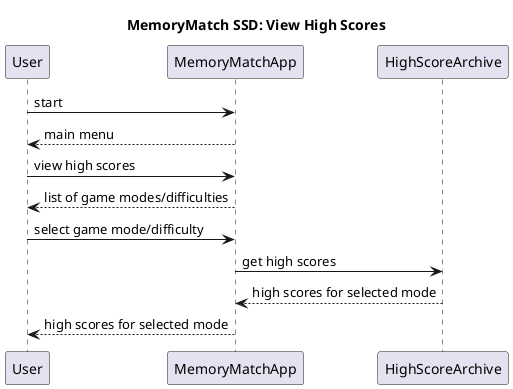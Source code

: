@startuml
title MemoryMatch SSD: View High Scores

User -> MemoryMatchApp : start
User <-- MemoryMatchApp : main menu
User -> MemoryMatchApp : view high scores
User <-- MemoryMatchApp : list of game modes/difficulties
User -> MemoryMatchApp : select game mode/difficulty
MemoryMatchApp -> HighScoreArchive : get high scores
MemoryMatchApp <-- HighScoreArchive : high scores for selected mode
User <-- MemoryMatchApp : high scores for selected mode


@enduml